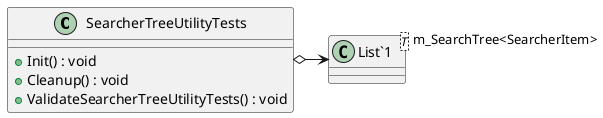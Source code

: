 @startuml
class SearcherTreeUtilityTests {
    + Init() : void
    + Cleanup() : void
    + ValidateSearcherTreeUtilityTests() : void
}
class "List`1"<T> {
}
SearcherTreeUtilityTests o-> "m_SearchTree<SearcherItem>" "List`1"
@enduml
